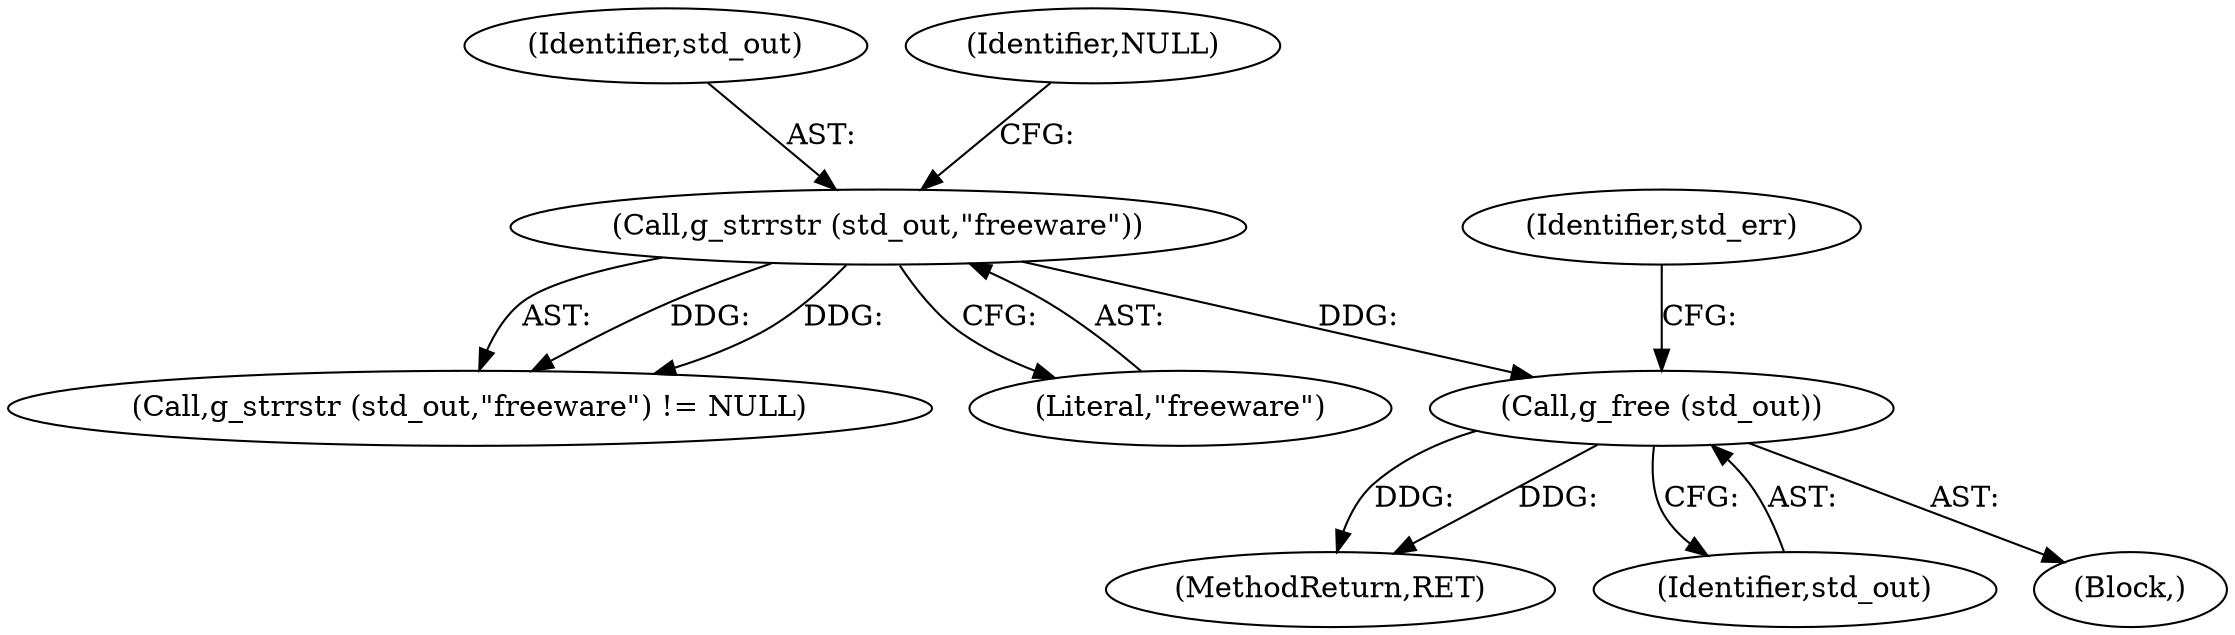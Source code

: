 digraph "0_evince_717df38fd8509bf883b70d680c9b1b3cf36732ee@API" {
"1000191" [label="(Call,g_free (std_out))"];
"1000176" [label="(Call,g_strrstr (std_out,\"freeware\"))"];
"1000472" [label="(MethodReturn,RET)"];
"1000176" [label="(Call,g_strrstr (std_out,\"freeware\"))"];
"1000191" [label="(Call,g_free (std_out))"];
"1000175" [label="(Call,g_strrstr (std_out,\"freeware\") != NULL)"];
"1000177" [label="(Identifier,std_out)"];
"1000192" [label="(Identifier,std_out)"];
"1000178" [label="(Literal,\"freeware\")"];
"1000194" [label="(Identifier,std_err)"];
"1000179" [label="(Identifier,NULL)"];
"1000173" [label="(Block,)"];
"1000191" -> "1000173"  [label="AST: "];
"1000191" -> "1000192"  [label="CFG: "];
"1000192" -> "1000191"  [label="AST: "];
"1000194" -> "1000191"  [label="CFG: "];
"1000191" -> "1000472"  [label="DDG: "];
"1000191" -> "1000472"  [label="DDG: "];
"1000176" -> "1000191"  [label="DDG: "];
"1000176" -> "1000175"  [label="AST: "];
"1000176" -> "1000178"  [label="CFG: "];
"1000177" -> "1000176"  [label="AST: "];
"1000178" -> "1000176"  [label="AST: "];
"1000179" -> "1000176"  [label="CFG: "];
"1000176" -> "1000175"  [label="DDG: "];
"1000176" -> "1000175"  [label="DDG: "];
}
